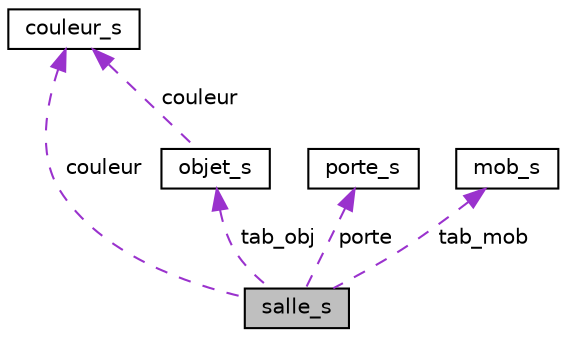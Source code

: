 digraph "salle_s"
{
 // LATEX_PDF_SIZE
  edge [fontname="Helvetica",fontsize="10",labelfontname="Helvetica",labelfontsize="10"];
  node [fontname="Helvetica",fontsize="10",shape=record];
  Node1 [label="salle_s",height=0.2,width=0.4,color="black", fillcolor="grey75", style="filled", fontcolor="black",tooltip="Struture de données d'une salle, avec ses coordonnées, son identifiant, son nombre d'objet,..."];
  Node2 -> Node1 [dir="back",color="darkorchid3",fontsize="10",style="dashed",label=" couleur" ,fontname="Helvetica"];
  Node2 [label="couleur_s",height=0.2,width=0.4,color="black", fillcolor="white", style="filled",URL="$structcouleur__s.html",tooltip="Structure de données des couleurs, avec le code RGB."];
  Node3 -> Node1 [dir="back",color="darkorchid3",fontsize="10",style="dashed",label=" porte" ,fontname="Helvetica"];
  Node3 [label="porte_s",height=0.2,width=0.4,color="black", fillcolor="white", style="filled",URL="$structporte__s.html",tooltip="Structure de données d'une porte, avec ses coordonnées, sa salle d'entrée, sa salle de sortie et son ..."];
  Node4 -> Node1 [dir="back",color="darkorchid3",fontsize="10",style="dashed",label=" tab_obj" ,fontname="Helvetica"];
  Node4 [label="objet_s",height=0.2,width=0.4,color="black", fillcolor="white", style="filled",URL="$structobjet__s.html",tooltip="Struture de données d'un objet, avec ses coordonnées, sa texture, la salle dans laquel il se situe,..."];
  Node2 -> Node4 [dir="back",color="darkorchid3",fontsize="10",style="dashed",label=" couleur" ,fontname="Helvetica"];
  Node5 -> Node1 [dir="back",color="darkorchid3",fontsize="10",style="dashed",label=" tab_mob" ,fontname="Helvetica"];
  Node5 [label="mob_s",height=0.2,width=0.4,color="black", fillcolor="white", style="filled",URL="$structmob__s.html",tooltip="Struture de données d'un PNJ, avec ses coordonnées, ses points de vies, et sa texture."];
}
